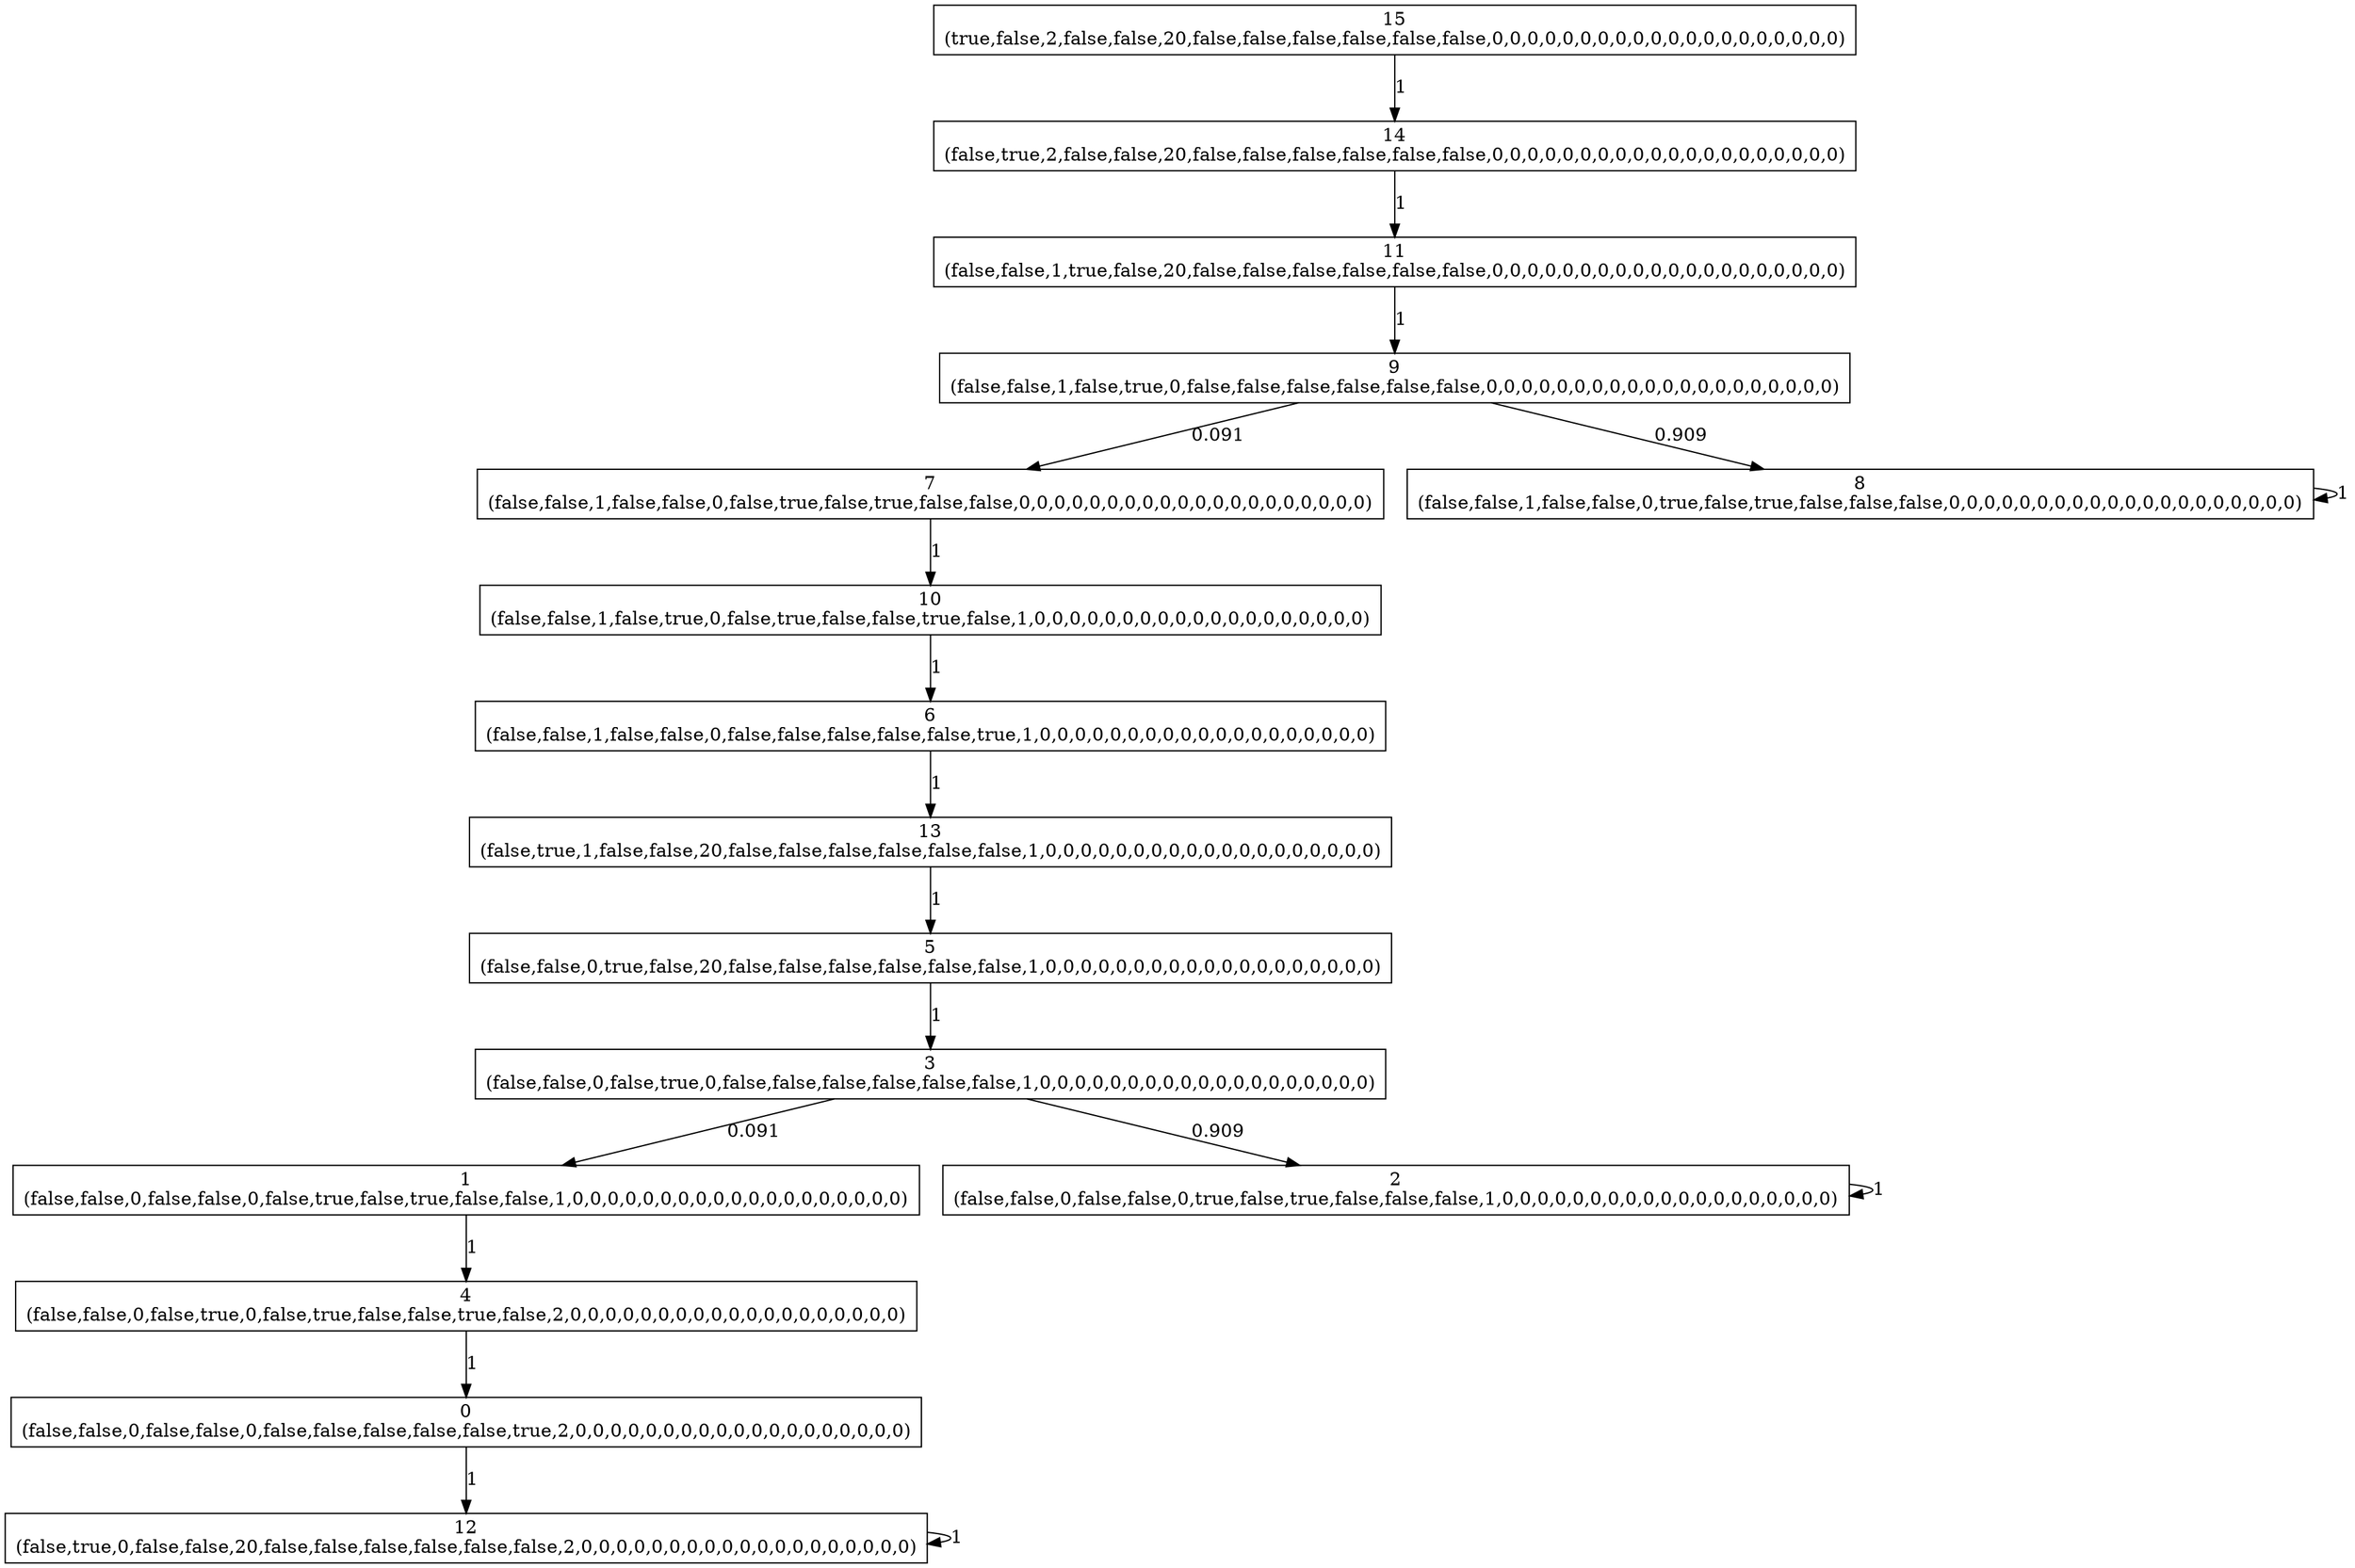 digraph P {
node [shape=box];
0 -> 12 [ label="1" ];
1 -> 4 [ label="1" ];
2 -> 2 [ label="1" ];
3 -> 1 [ label="0.091" ];
3 -> 2 [ label="0.909" ];
4 -> 0 [ label="1" ];
5 -> 3 [ label="1" ];
6 -> 13 [ label="1" ];
7 -> 10 [ label="1" ];
8 -> 8 [ label="1" ];
9 -> 7 [ label="0.091" ];
9 -> 8 [ label="0.909" ];
10 -> 6 [ label="1" ];
11 -> 9 [ label="1" ];
12 -> 12 [ label="1" ];
13 -> 5 [ label="1" ];
14 -> 11 [ label="1" ];
15 -> 14 [ label="1" ];
0 [label="0\n(false,false,0,false,false,0,false,false,false,false,false,true,2,0,0,0,0,0,0,0,0,0,0,0,0,0,0,0,0,0,0,0)"];
1 [label="1\n(false,false,0,false,false,0,false,true,false,true,false,false,1,0,0,0,0,0,0,0,0,0,0,0,0,0,0,0,0,0,0,0)"];
2 [label="2\n(false,false,0,false,false,0,true,false,true,false,false,false,1,0,0,0,0,0,0,0,0,0,0,0,0,0,0,0,0,0,0,0)"];
3 [label="3\n(false,false,0,false,true,0,false,false,false,false,false,false,1,0,0,0,0,0,0,0,0,0,0,0,0,0,0,0,0,0,0,0)"];
4 [label="4\n(false,false,0,false,true,0,false,true,false,false,true,false,2,0,0,0,0,0,0,0,0,0,0,0,0,0,0,0,0,0,0,0)"];
5 [label="5\n(false,false,0,true,false,20,false,false,false,false,false,false,1,0,0,0,0,0,0,0,0,0,0,0,0,0,0,0,0,0,0,0)"];
6 [label="6\n(false,false,1,false,false,0,false,false,false,false,false,true,1,0,0,0,0,0,0,0,0,0,0,0,0,0,0,0,0,0,0,0)"];
7 [label="7\n(false,false,1,false,false,0,false,true,false,true,false,false,0,0,0,0,0,0,0,0,0,0,0,0,0,0,0,0,0,0,0,0)"];
8 [label="8\n(false,false,1,false,false,0,true,false,true,false,false,false,0,0,0,0,0,0,0,0,0,0,0,0,0,0,0,0,0,0,0,0)"];
9 [label="9\n(false,false,1,false,true,0,false,false,false,false,false,false,0,0,0,0,0,0,0,0,0,0,0,0,0,0,0,0,0,0,0,0)"];
10 [label="10\n(false,false,1,false,true,0,false,true,false,false,true,false,1,0,0,0,0,0,0,0,0,0,0,0,0,0,0,0,0,0,0,0)"];
11 [label="11\n(false,false,1,true,false,20,false,false,false,false,false,false,0,0,0,0,0,0,0,0,0,0,0,0,0,0,0,0,0,0,0,0)"];
12 [label="12\n(false,true,0,false,false,20,false,false,false,false,false,false,2,0,0,0,0,0,0,0,0,0,0,0,0,0,0,0,0,0,0,0)"];
13 [label="13\n(false,true,1,false,false,20,false,false,false,false,false,false,1,0,0,0,0,0,0,0,0,0,0,0,0,0,0,0,0,0,0,0)"];
14 [label="14\n(false,true,2,false,false,20,false,false,false,false,false,false,0,0,0,0,0,0,0,0,0,0,0,0,0,0,0,0,0,0,0,0)"];
15 [label="15\n(true,false,2,false,false,20,false,false,false,false,false,false,0,0,0,0,0,0,0,0,0,0,0,0,0,0,0,0,0,0,0,0)"];
}
